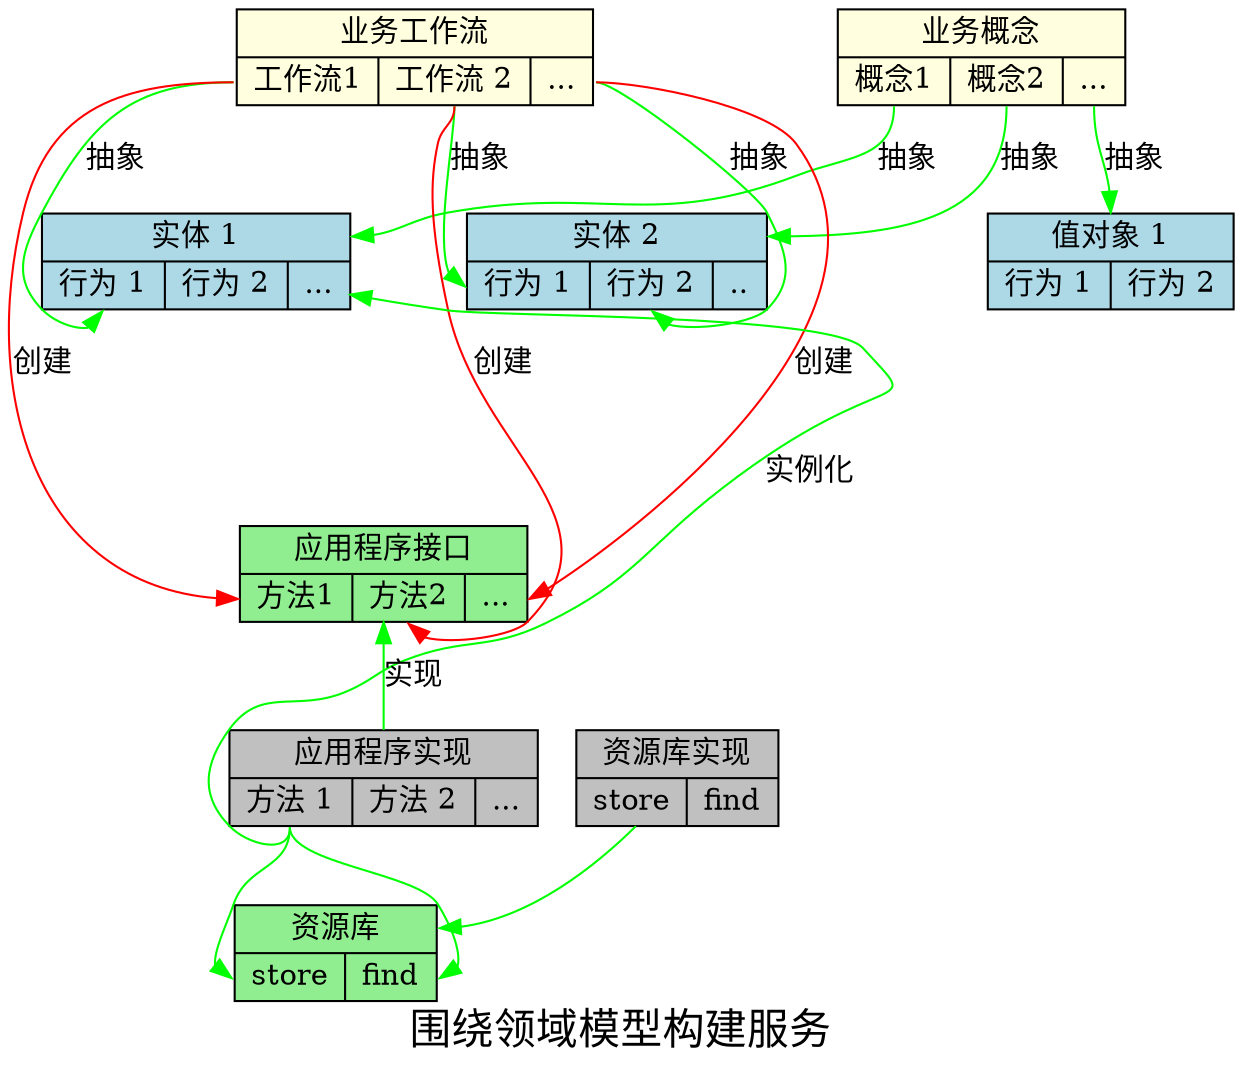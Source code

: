 digraph full_service {
    
    // compound=true
    node[shape=record;style=filled; fillcolor=lightgreen]

    // subgraph cluster_biz {
        node[fillcolor=lightyellow]
        c[label="{<root>业务概念|{<c1>概念1|<c2>概念2|<c3>...}}"]

        f[label="{<root>业务工作流|{<a1>工作流1|<a2>工作流 2|<a3>...}}}"]

        // label="业务共识"
    // }


        node[fillcolor=lightblue]

    e1[label="{<root>实体 1|{<a1>行为 1|<a2>行为 2|<a3>...}}"; ]
    e2[label="{<root>实体 2|{<a1>行为 1|<a2>行为 2|<a3>..}}"]
    e3[label="{<root>值对象 1|{<a1>行为 1|<a2>行为 2}}"]    

    node[fillcolor=lightgreen]
    app[label="{应用程序接口|{<a1>方法1|<a2>方法2|<a3>...}}"; fillcolor=lightgreen]
    repo[label="{<root>资源库|{<s>store|<f>find}}"]
    // biz[label="{<root>业务共识|{{<e>业务概念|{<e1>概念1|<e2>概念2|<e3>...}}|{工作流|{<a1>工作流1|<a2>工作流 2|<a3>...}}}}";fillcolor=lightblue]

    node[fillcolor=grey]
    imp_app[label="{<root>应用程序实现|{<a1>方法 1|<a2>方法 2|<a3>...}}"]
    imp_repo[label="{<root>资源库实现|{<s>store|<f>find}}"]
    edge[label="创建";color=red;minlen=3]
    f:a1->app:a1
    f:a2->app:a2
    // [constraint=false]
    f:a3->app:a3
    // [constraint=false]
    
    edge[label="抽象"; color=green;minlen=none]

    f:a1->e1:a1
    f:a2->e2:a1
    f:a3->e2:a2
    
    c:c1->e1:root
    // [constraint=false]
    c:c2->e2:root
    // [constraint=false]
    c:c3->e3:root
    // [constraint=false]
    edge[label=""]
    imp_app->app[label="实现"]
    
    imp_app:a1->repo:f
    imp_app:a1->e1[constraint=false;label="实例化"]
    imp_app:a1->repo:s

    imp_repo->repo:root

    edge[style=invis;]
    app->imp_app
    // app->{c,f}
// {e1,e2,e3}->{c,f}[]
// {c,f}->{e1,e2,e3}
    // {e1,e2,e3}->{e1,e2,e3}
    fontsize=20
    label="围绕领域模型构建服务"
}